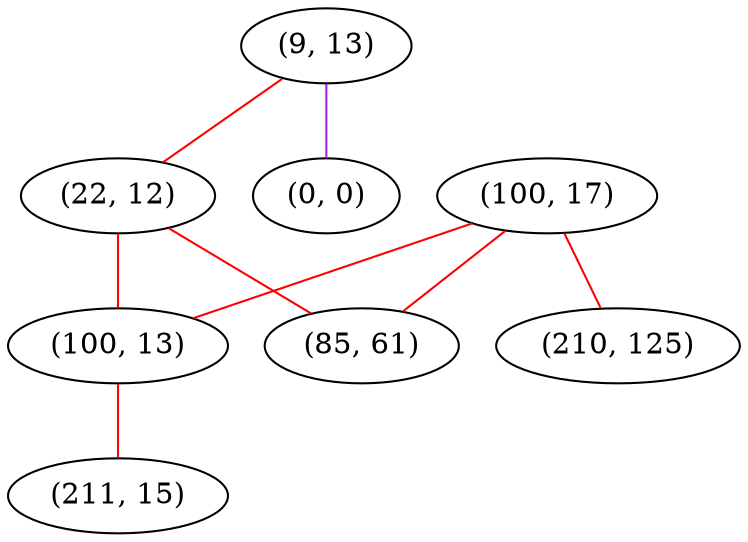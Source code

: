 graph "" {
"(9, 13)";
"(0, 0)";
"(22, 12)";
"(100, 17)";
"(85, 61)";
"(100, 13)";
"(211, 15)";
"(210, 125)";
"(9, 13)" -- "(22, 12)"  [color=red, key=0, weight=1];
"(9, 13)" -- "(0, 0)"  [color=purple, key=0, weight=4];
"(22, 12)" -- "(100, 13)"  [color=red, key=0, weight=1];
"(22, 12)" -- "(85, 61)"  [color=red, key=0, weight=1];
"(100, 17)" -- "(100, 13)"  [color=red, key=0, weight=1];
"(100, 17)" -- "(210, 125)"  [color=red, key=0, weight=1];
"(100, 17)" -- "(85, 61)"  [color=red, key=0, weight=1];
"(100, 13)" -- "(211, 15)"  [color=red, key=0, weight=1];
}
